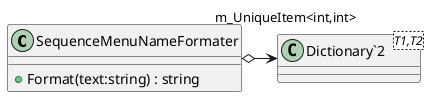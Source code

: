 @startuml
class SequenceMenuNameFormater {
    + Format(text:string) : string
}
class "Dictionary`2"<T1,T2> {
}
SequenceMenuNameFormater o-> "m_UniqueItem<int,int>" "Dictionary`2"
@enduml
